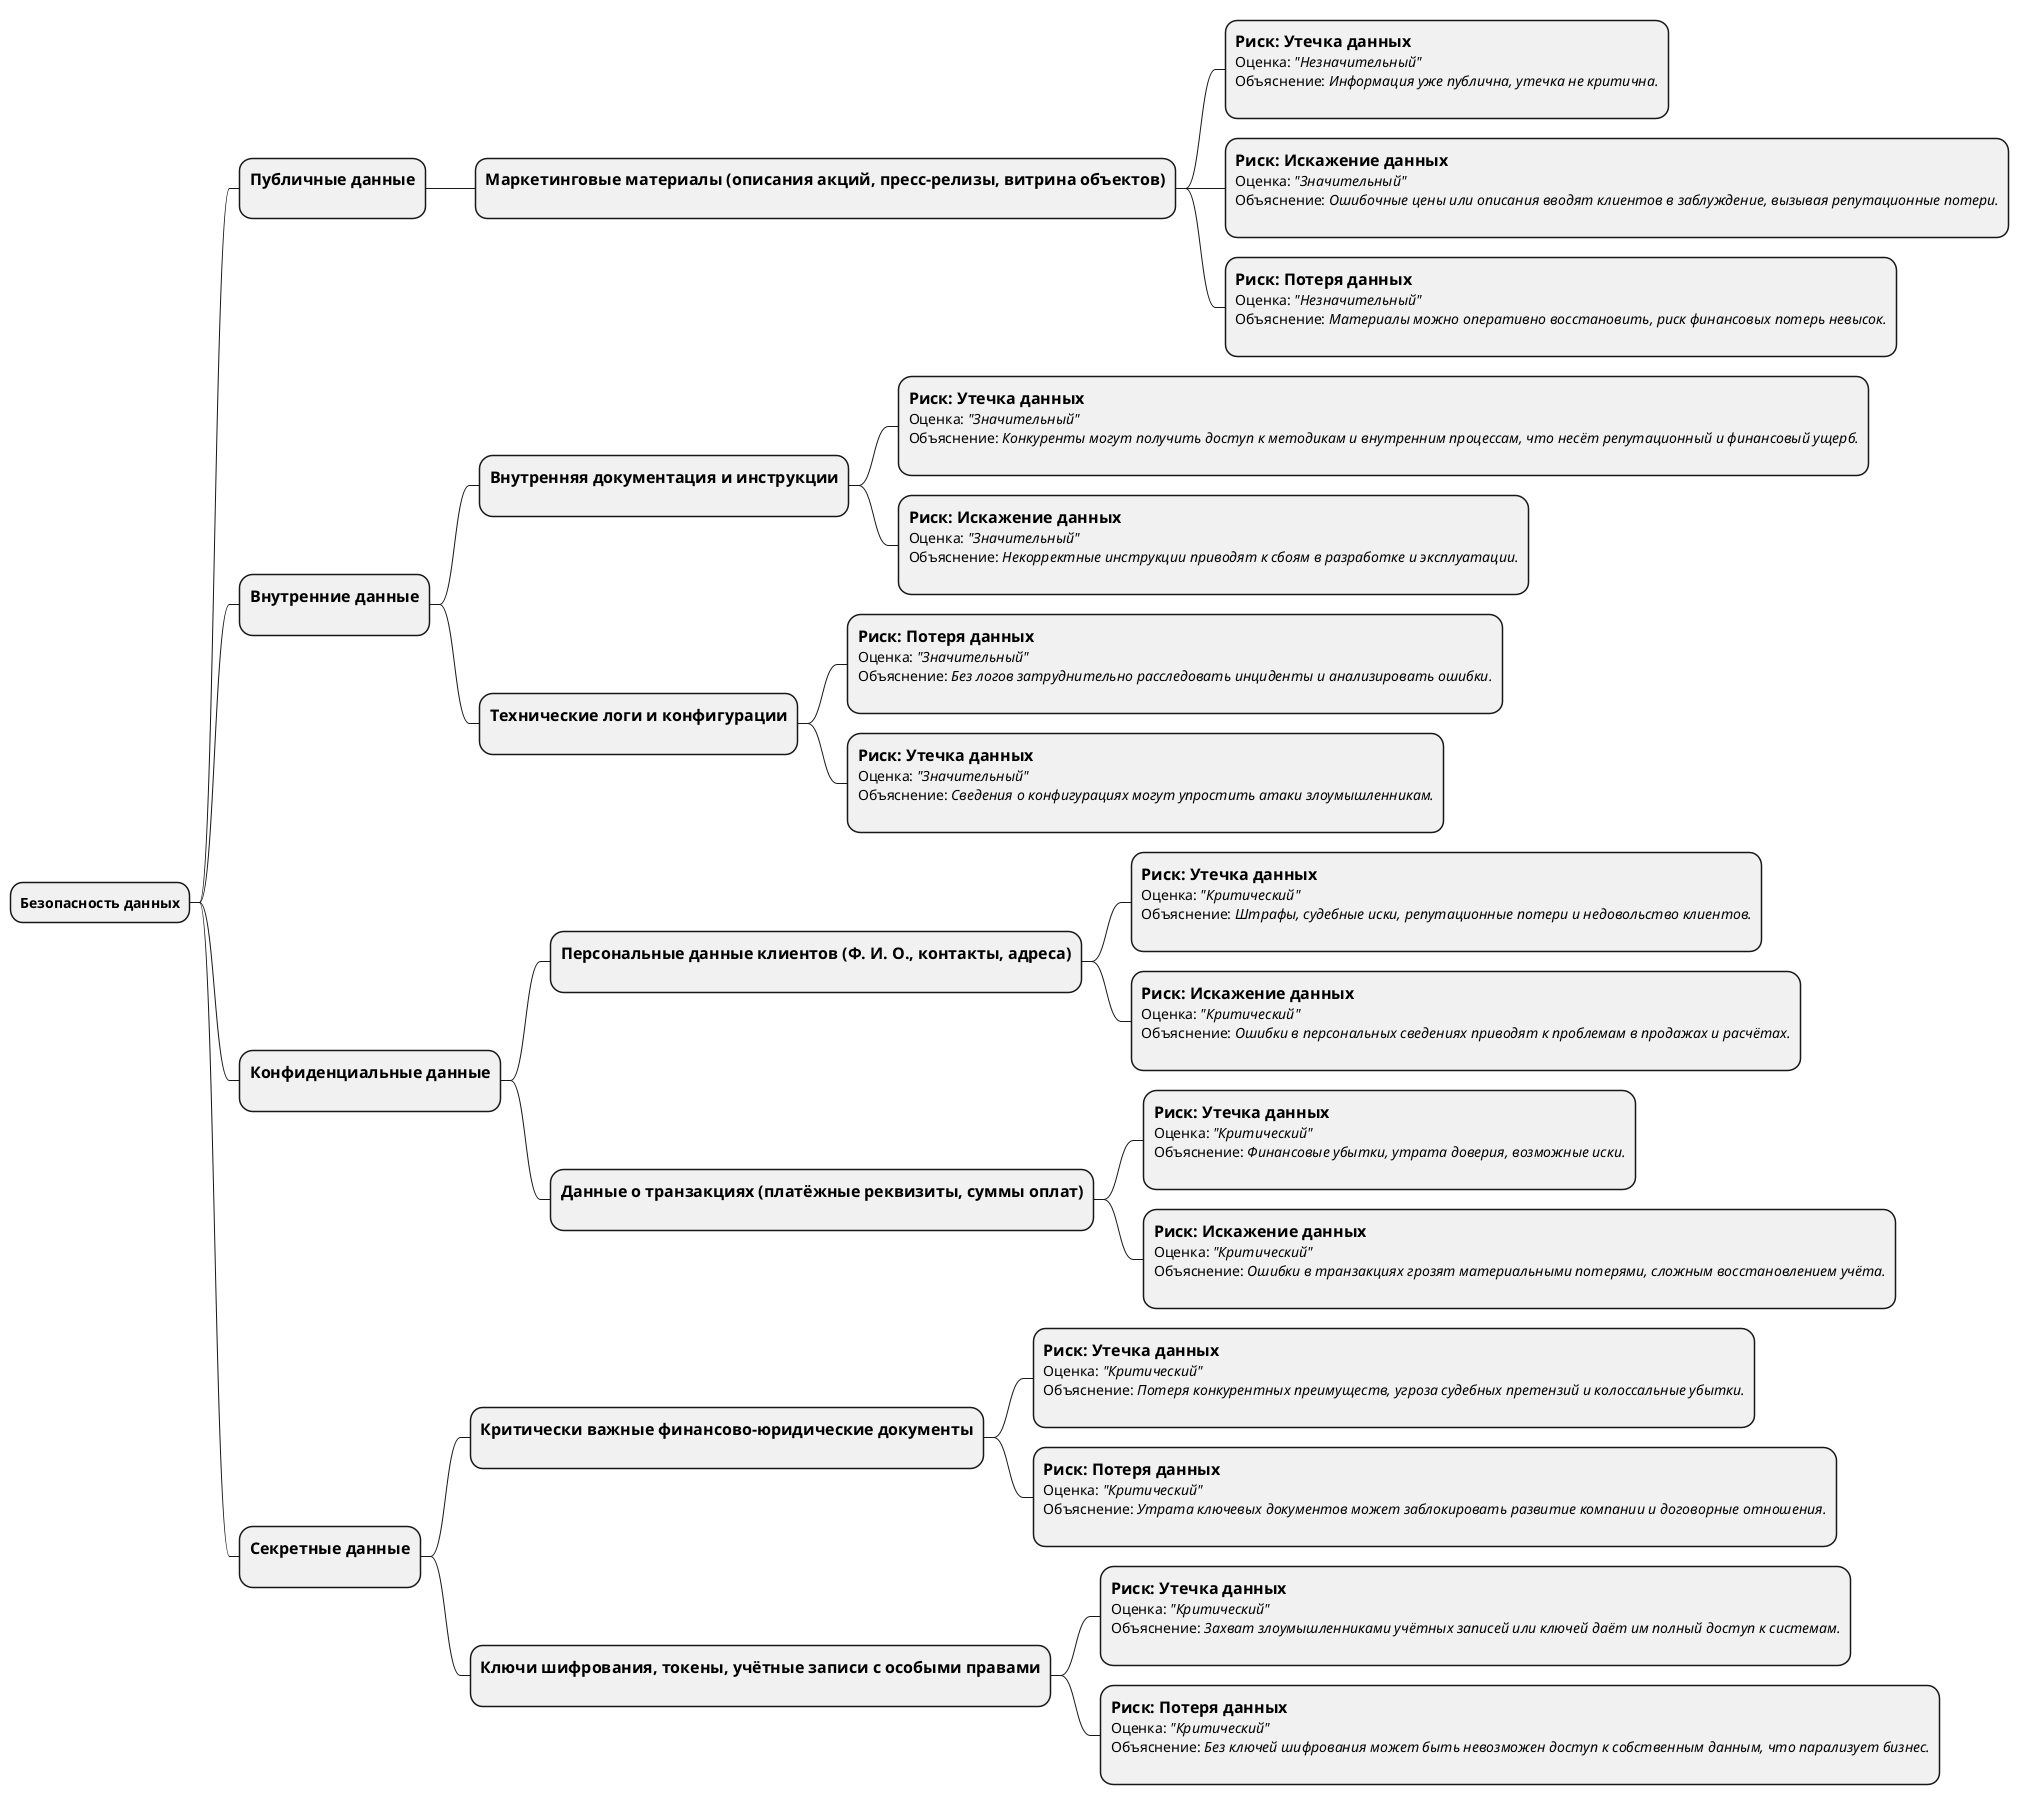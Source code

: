 @startmindmap
* <b>Безопасность данных

**:==Публичные данные
;
***:==Маркетинговые материалы (описания акций, пресс-релизы, витрина объектов)
;
****:==Риск: Утечка данных
Оценка: //"Незначительный"//
Объяснение: //Информация уже публична, утечка не критична.//
;
****:==Риск: Искажение данных
Оценка: //"Значительный"//
Объяснение: //Ошибочные цены или описания вводят клиентов в заблуждение, вызывая репутационные потери.//
;
****:==Риск: Потеря данных
Оценка: //"Незначительный"//
Объяснение: //Материалы можно оперативно восстановить, риск финансовых потерь невысок.//
;
**:==Внутренние данные
;
***:==Внутренняя документация и инструкции
;
****:==Риск: Утечка данных
Оценка: //"Значительный"//
Объяснение: //Конкуренты могут получить доступ к методикам и внутренним процессам, что несёт репутационный и финансовый ущерб.//
;
****:==Риск: Искажение данных
Оценка: //"Значительный"//
Объяснение: //Некорректные инструкции приводят к сбоям в разработке и эксплуатации.//
;
***:==Технические логи и конфигурации
;
****:==Риск: Потеря данных
Оценка: //"Значительный"//
Объяснение: //Без логов затруднительно расследовать инциденты и анализировать ошибки.//
;
****:==Риск: Утечка данных
Оценка: //"Значительный"//
Объяснение: //Сведения о конфигурациях могут упростить атаки злоумышленникам.//
;

**:==Конфиденциальные данные
;
***:==Персональные данные клиентов (Ф. И. О., контакты, адреса)
;
****:==Риск: Утечка данных
Оценка: //"Критический"//
Объяснение: //Штрафы, судебные иски, репутационные потери и недовольство клиентов.//
;
****:==Риск: Искажение данных
Оценка: //"Критический"//
Объяснение: //Ошибки в персональных сведениях приводят к проблемам в продажах и расчётах.//
;
***:==Данные о транзакциях (платёжные реквизиты, суммы оплат)
;
****:==Риск: Утечка данных
Оценка: //"Критический"//
Объяснение: //Финансовые убытки, утрата доверия, возможные иски.//
;
****:==Риск: Искажение данных
Оценка: //"Критический"//
Объяснение: //Ошибки в транзакциях грозят материальными потерями, сложным восстановлением учёта.//
;
**:==Секретные данные
;
***:==Критически важные финансово-юридические документы
;
****:==Риск: Утечка данных
Оценка: //"Критический"//
Объяснение: //Потеря конкурентных преимуществ, угроза судебных претензий и колоссальные убытки.//
;
****:==Риск: Потеря данных
Оценка: //"Критический"//
Объяснение: //Утрата ключевых документов может заблокировать развитие компании и договорные отношения.//
;
***:==Ключи шифрования, токены, учётные записи с особыми правами
;
****:==Риск: Утечка данных
Оценка: //"Критический"//
Объяснение: //Захват злоумышленниками учётных записей или ключей даёт им полный доступ к системам.//
;
****:==Риск: Потеря данных
Оценка: //"Критический"//
Объяснение: //Без ключей шифрования может быть невозможен доступ к собственным данным, что парализует бизнес.//
;
@endmindmap

